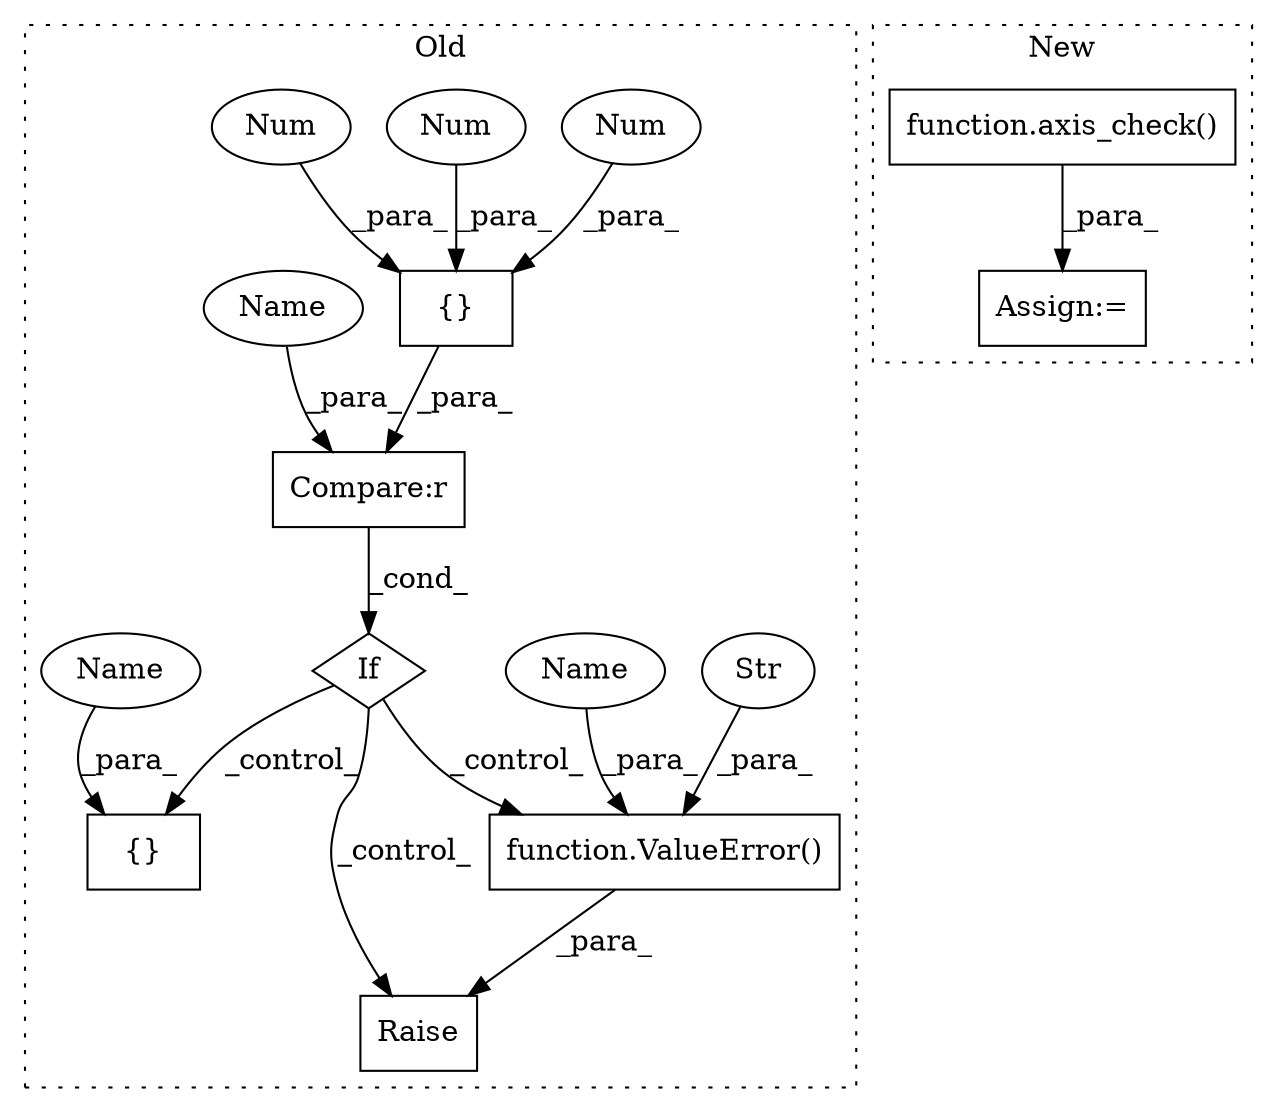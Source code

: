 digraph G {
subgraph cluster0 {
1 [label="{}" a="59" s="867,875" l="1,0" shape="box"];
3 [label="If" a="96" s="852" l="3" shape="diamond"];
4 [label="{}" a="59" s="1041,1046" l="1,0" shape="box"];
5 [label="Compare:r" a="40" s="855" l="21" shape="box"];
6 [label="Raise" a="91" s="886" l="6" shape="box"];
7 [label="Num" a="76" s="868" l="1" shape="ellipse"];
8 [label="Num" a="76" s="874" l="1" shape="ellipse"];
9 [label="Num" a="76" s="871" l="1" shape="ellipse"];
11 [label="function.ValueError()" a="75" s="892,959" l="11,1" shape="box"];
12 [label="Str" a="66" s="903" l="50" shape="ellipse"];
13 [label="Name" a="87" s="855" l="4" shape="ellipse"];
14 [label="Name" a="87" s="955" l="4" shape="ellipse"];
15 [label="Name" a="87" s="1042" l="4" shape="ellipse"];
label = "Old";
style="dotted";
}
subgraph cluster1 {
2 [label="function.axis_check()" a="75" s="1356,1371" l="11,1" shape="box"];
10 [label="Assign:=" a="68" s="1425" l="3" shape="box"];
label = "New";
style="dotted";
}
1 -> 5 [label="_para_"];
2 -> 10 [label="_para_"];
3 -> 6 [label="_control_"];
3 -> 11 [label="_control_"];
3 -> 4 [label="_control_"];
5 -> 3 [label="_cond_"];
7 -> 1 [label="_para_"];
8 -> 1 [label="_para_"];
9 -> 1 [label="_para_"];
11 -> 6 [label="_para_"];
12 -> 11 [label="_para_"];
13 -> 5 [label="_para_"];
14 -> 11 [label="_para_"];
15 -> 4 [label="_para_"];
}